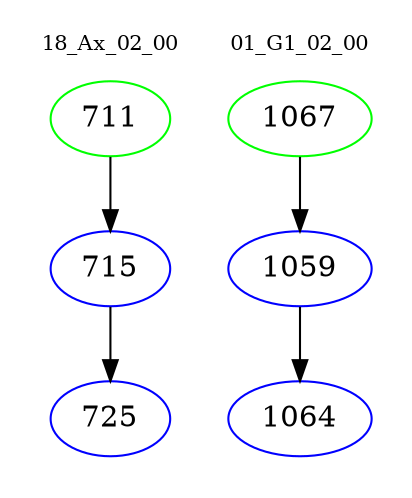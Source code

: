 digraph{
subgraph cluster_0 {
color = white
label = "18_Ax_02_00";
fontsize=10;
T0_711 [label="711", color="green"]
T0_711 -> T0_715 [color="black"]
T0_715 [label="715", color="blue"]
T0_715 -> T0_725 [color="black"]
T0_725 [label="725", color="blue"]
}
subgraph cluster_1 {
color = white
label = "01_G1_02_00";
fontsize=10;
T1_1067 [label="1067", color="green"]
T1_1067 -> T1_1059 [color="black"]
T1_1059 [label="1059", color="blue"]
T1_1059 -> T1_1064 [color="black"]
T1_1064 [label="1064", color="blue"]
}
}
